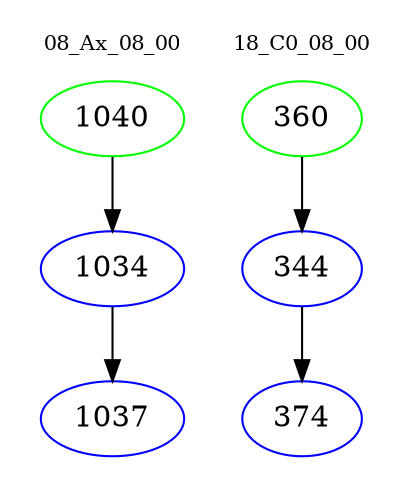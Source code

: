 digraph{
subgraph cluster_0 {
color = white
label = "08_Ax_08_00";
fontsize=10;
T0_1040 [label="1040", color="green"]
T0_1040 -> T0_1034 [color="black"]
T0_1034 [label="1034", color="blue"]
T0_1034 -> T0_1037 [color="black"]
T0_1037 [label="1037", color="blue"]
}
subgraph cluster_1 {
color = white
label = "18_C0_08_00";
fontsize=10;
T1_360 [label="360", color="green"]
T1_360 -> T1_344 [color="black"]
T1_344 [label="344", color="blue"]
T1_344 -> T1_374 [color="black"]
T1_374 [label="374", color="blue"]
}
}
